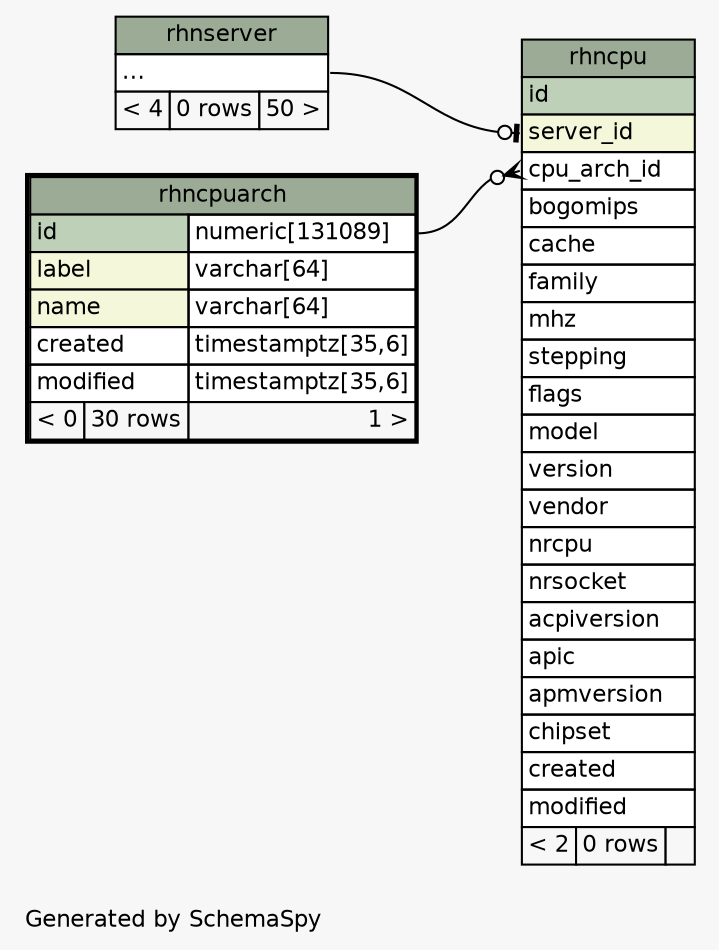 // dot 2.26.0 on Linux 2.6.32-504.el6.x86_64
// SchemaSpy rev 590
digraph "twoDegreesRelationshipsDiagram" {
  graph [
    rankdir="RL"
    bgcolor="#f7f7f7"
    label="\nGenerated by SchemaSpy"
    labeljust="l"
    nodesep="0.18"
    ranksep="0.46"
    fontname="Helvetica"
    fontsize="11"
  ];
  node [
    fontname="Helvetica"
    fontsize="11"
    shape="plaintext"
  ];
  edge [
    arrowsize="0.8"
  ];
  "rhncpu":"cpu_arch_id":w -> "rhncpuarch":"id.type":e [arrowhead=none dir=back arrowtail=crowodot];
  "rhncpu":"server_id":w -> "rhnserver":"elipses":e [arrowhead=none dir=back arrowtail=teeodot];
  "rhncpu" [
    label=<
    <TABLE BORDER="0" CELLBORDER="1" CELLSPACING="0" BGCOLOR="#ffffff">
      <TR><TD COLSPAN="3" BGCOLOR="#9bab96" ALIGN="CENTER">rhncpu</TD></TR>
      <TR><TD PORT="id" COLSPAN="3" BGCOLOR="#bed1b8" ALIGN="LEFT">id</TD></TR>
      <TR><TD PORT="server_id" COLSPAN="3" BGCOLOR="#f4f7da" ALIGN="LEFT">server_id</TD></TR>
      <TR><TD PORT="cpu_arch_id" COLSPAN="3" ALIGN="LEFT">cpu_arch_id</TD></TR>
      <TR><TD PORT="bogomips" COLSPAN="3" ALIGN="LEFT">bogomips</TD></TR>
      <TR><TD PORT="cache" COLSPAN="3" ALIGN="LEFT">cache</TD></TR>
      <TR><TD PORT="family" COLSPAN="3" ALIGN="LEFT">family</TD></TR>
      <TR><TD PORT="mhz" COLSPAN="3" ALIGN="LEFT">mhz</TD></TR>
      <TR><TD PORT="stepping" COLSPAN="3" ALIGN="LEFT">stepping</TD></TR>
      <TR><TD PORT="flags" COLSPAN="3" ALIGN="LEFT">flags</TD></TR>
      <TR><TD PORT="model" COLSPAN="3" ALIGN="LEFT">model</TD></TR>
      <TR><TD PORT="version" COLSPAN="3" ALIGN="LEFT">version</TD></TR>
      <TR><TD PORT="vendor" COLSPAN="3" ALIGN="LEFT">vendor</TD></TR>
      <TR><TD PORT="nrcpu" COLSPAN="3" ALIGN="LEFT">nrcpu</TD></TR>
      <TR><TD PORT="nrsocket" COLSPAN="3" ALIGN="LEFT">nrsocket</TD></TR>
      <TR><TD PORT="acpiversion" COLSPAN="3" ALIGN="LEFT">acpiversion</TD></TR>
      <TR><TD PORT="apic" COLSPAN="3" ALIGN="LEFT">apic</TD></TR>
      <TR><TD PORT="apmversion" COLSPAN="3" ALIGN="LEFT">apmversion</TD></TR>
      <TR><TD PORT="chipset" COLSPAN="3" ALIGN="LEFT">chipset</TD></TR>
      <TR><TD PORT="created" COLSPAN="3" ALIGN="LEFT">created</TD></TR>
      <TR><TD PORT="modified" COLSPAN="3" ALIGN="LEFT">modified</TD></TR>
      <TR><TD ALIGN="LEFT" BGCOLOR="#f7f7f7">&lt; 2</TD><TD ALIGN="RIGHT" BGCOLOR="#f7f7f7">0 rows</TD><TD ALIGN="RIGHT" BGCOLOR="#f7f7f7">  </TD></TR>
    </TABLE>>
    URL="rhncpu.html"
    tooltip="rhncpu"
  ];
  "rhncpuarch" [
    label=<
    <TABLE BORDER="2" CELLBORDER="1" CELLSPACING="0" BGCOLOR="#ffffff">
      <TR><TD COLSPAN="3" BGCOLOR="#9bab96" ALIGN="CENTER">rhncpuarch</TD></TR>
      <TR><TD PORT="id" COLSPAN="2" BGCOLOR="#bed1b8" ALIGN="LEFT">id</TD><TD PORT="id.type" ALIGN="LEFT">numeric[131089]</TD></TR>
      <TR><TD PORT="label" COLSPAN="2" BGCOLOR="#f4f7da" ALIGN="LEFT">label</TD><TD PORT="label.type" ALIGN="LEFT">varchar[64]</TD></TR>
      <TR><TD PORT="name" COLSPAN="2" BGCOLOR="#f4f7da" ALIGN="LEFT">name</TD><TD PORT="name.type" ALIGN="LEFT">varchar[64]</TD></TR>
      <TR><TD PORT="created" COLSPAN="2" ALIGN="LEFT">created</TD><TD PORT="created.type" ALIGN="LEFT">timestamptz[35,6]</TD></TR>
      <TR><TD PORT="modified" COLSPAN="2" ALIGN="LEFT">modified</TD><TD PORT="modified.type" ALIGN="LEFT">timestamptz[35,6]</TD></TR>
      <TR><TD ALIGN="LEFT" BGCOLOR="#f7f7f7">&lt; 0</TD><TD ALIGN="RIGHT" BGCOLOR="#f7f7f7">30 rows</TD><TD ALIGN="RIGHT" BGCOLOR="#f7f7f7">1 &gt;</TD></TR>
    </TABLE>>
    URL="rhncpuarch.html"
    tooltip="rhncpuarch"
  ];
  "rhnserver" [
    label=<
    <TABLE BORDER="0" CELLBORDER="1" CELLSPACING="0" BGCOLOR="#ffffff">
      <TR><TD COLSPAN="3" BGCOLOR="#9bab96" ALIGN="CENTER">rhnserver</TD></TR>
      <TR><TD PORT="elipses" COLSPAN="3" ALIGN="LEFT">...</TD></TR>
      <TR><TD ALIGN="LEFT" BGCOLOR="#f7f7f7">&lt; 4</TD><TD ALIGN="RIGHT" BGCOLOR="#f7f7f7">0 rows</TD><TD ALIGN="RIGHT" BGCOLOR="#f7f7f7">50 &gt;</TD></TR>
    </TABLE>>
    URL="rhnserver.html"
    tooltip="rhnserver"
  ];
}
